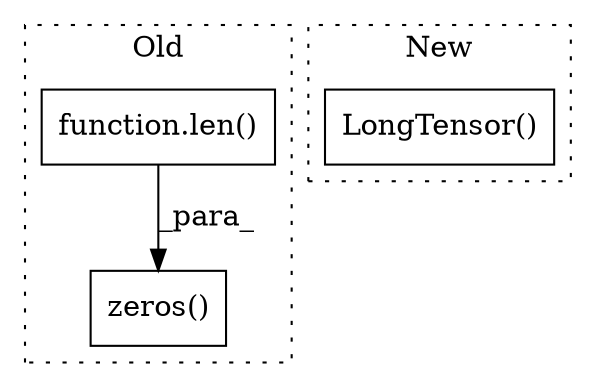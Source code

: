 digraph G {
subgraph cluster0 {
1 [label="zeros()" a="75" s="9464,9502" l="12,19" shape="box"];
3 [label="function.len()" a="75" s="9226,9239" l="4,1" shape="box"];
label = "Old";
style="dotted";
}
subgraph cluster1 {
2 [label="LongTensor()" a="75" s="9714,9795" l="17,1" shape="box"];
label = "New";
style="dotted";
}
3 -> 1 [label="_para_"];
}